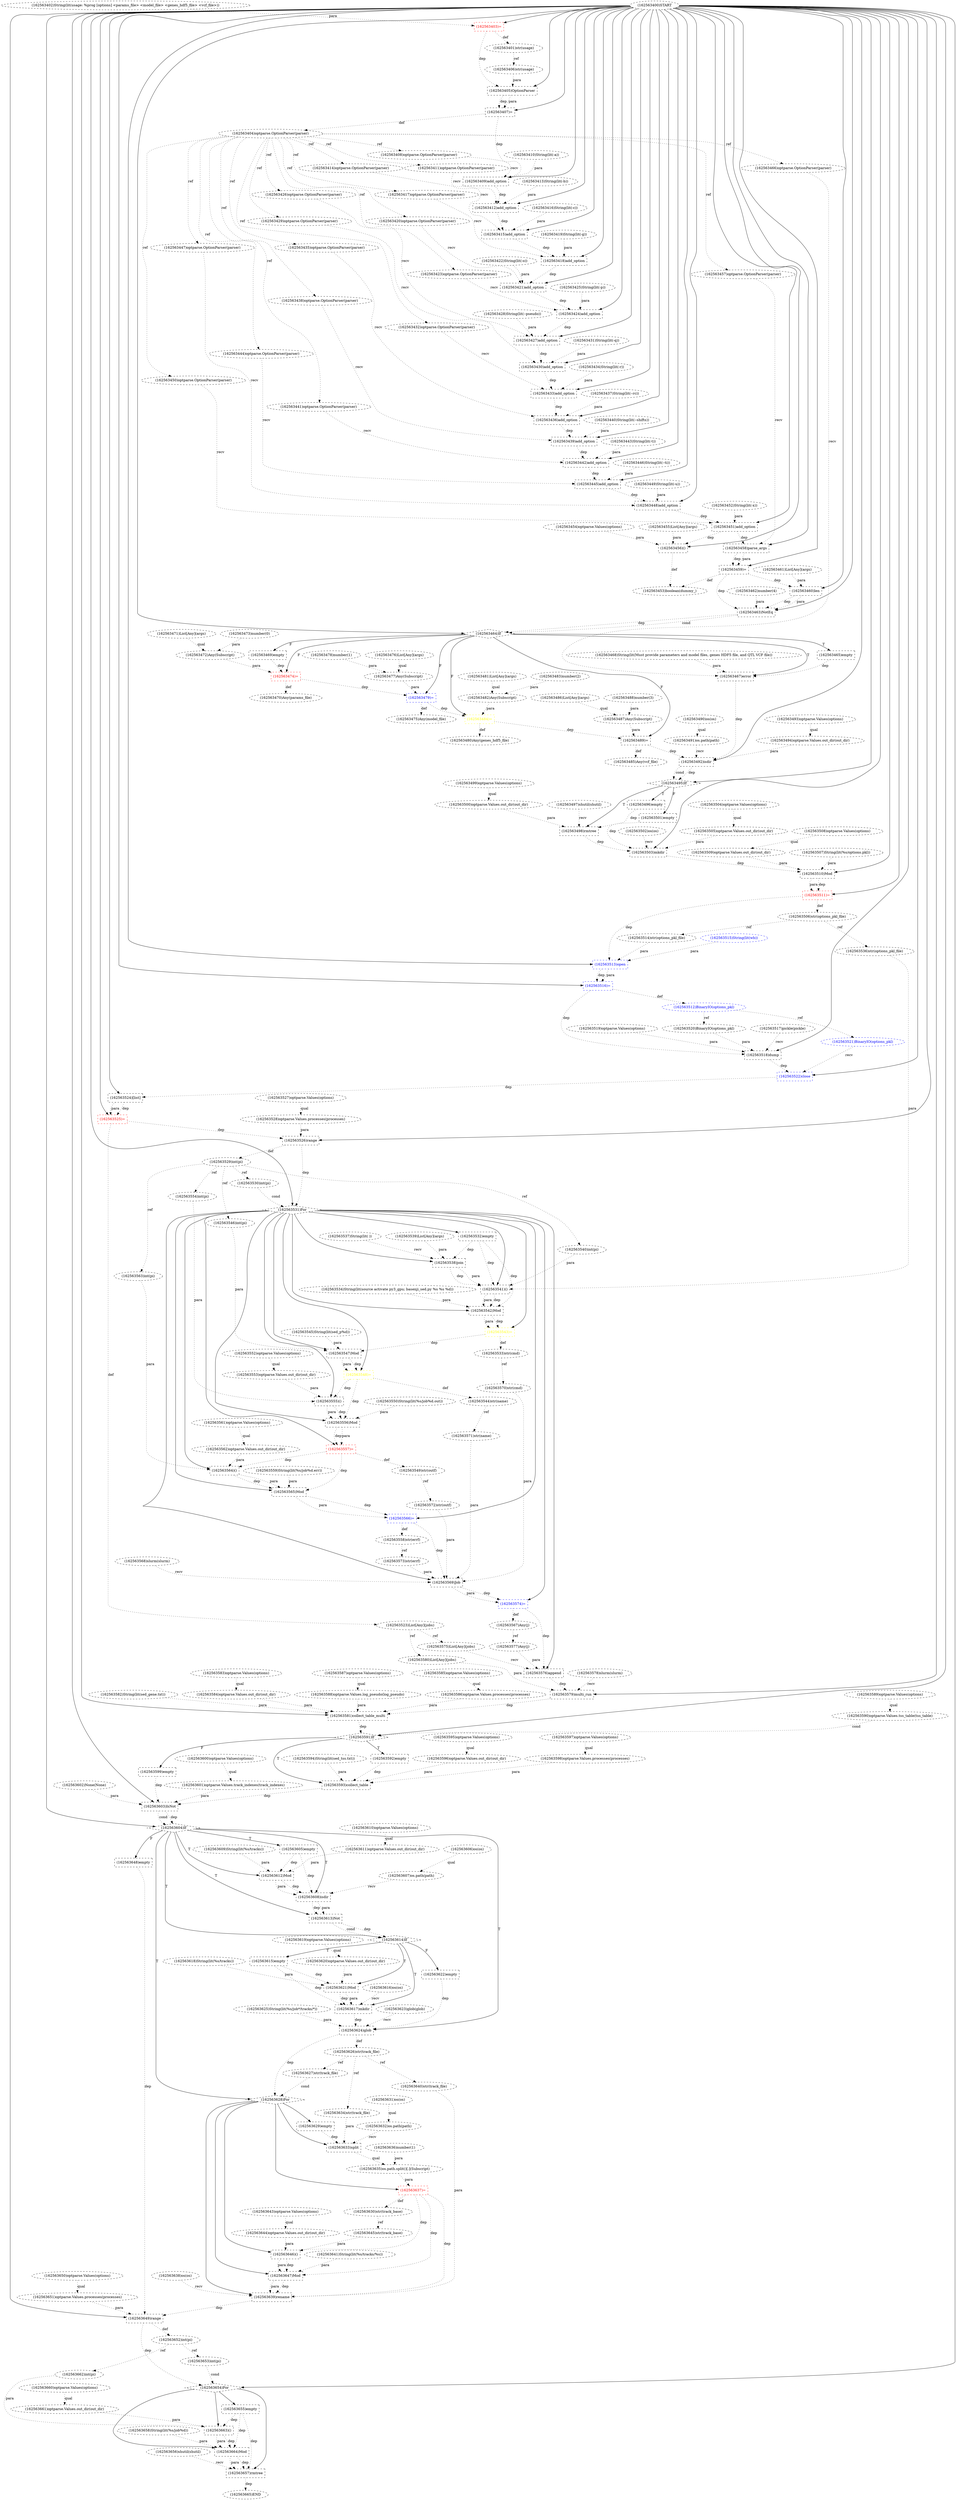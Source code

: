 digraph G {
1 [label="(162563473)number(0)" shape=ellipse style=dashed]
2 [label="(162563536)str(options_pkl_file)" shape=ellipse style=dashed]
3 [label="(162563556)Mod" shape=box style=dashed]
4 [label="(162563409)add_option" shape=box style=dashed]
5 [label="(162563622)empty" shape=box style=dashed]
6 [label="(162563505)optparse.Values.out_dir(out_dir)" shape=ellipse style=dashed]
7 [label="(162563446)String(lit(--ti))" shape=ellipse style=dashed]
8 [label="(162563519)optparse.Values(options)" shape=ellipse style=dashed]
9 [label="(162563577)Any(j)" shape=ellipse style=dashed]
10 [label="(162563567)Any(j)" shape=ellipse style=dashed]
11 [label="(162563452)String(lit(-x))" shape=ellipse style=dashed]
12 [label="(162563476)List[Any](args)" shape=ellipse style=dashed]
13 [label="(162563455)List[Any](args)" shape=ellipse style=dashed]
14 [label="(162563529)int(pi)" shape=ellipse style=dashed]
15 [label="(162563603)IsNot" shape=box style=dashed]
16 [label="(162563614)If" shape=diamond style=dashed]
17 [label="(162563657)rmtree" shape=box style=dashed]
18 [label="(162563479)=" shape=box style=dashed color=blue fontcolor=blue]
19 [label="(162563403)=" shape=box style=dashed color=red fontcolor=red]
20 [label="(162563557)=" shape=box style=dashed color=red fontcolor=red]
21 [label="(162563439)add_option" shape=box style=dashed]
22 [label="(162563499)optparse.Values(options)" shape=ellipse style=dashed]
23 [label="(162563498)rmtree" shape=box style=dashed]
24 [label="(162563407)=" shape=box style=dashed color=black fontcolor=black]
25 [label="(162563586)optparse.Values.processes(processes)" shape=ellipse style=dashed]
26 [label="(162563406)str(usage)" shape=ellipse style=dashed]
27 [label="(162563623)glob(glob)" shape=ellipse style=dashed]
28 [label="(162563413)String(lit(-b))" shape=ellipse style=dashed]
29 [label="(162563662)int(pi)" shape=ellipse style=dashed]
30 [label="(162563554)int(pi)" shape=ellipse style=dashed]
31 [label="(162563421)add_option" shape=box style=dashed]
32 [label="(162563470)Any(params_file)" shape=ellipse style=dashed]
33 [label="(162563544)str(name)" shape=ellipse style=dashed]
34 [label="(162563578)slurm(slurm)" shape=ellipse style=dashed]
35 [label="(162563582)String(lit(sed_gene.txt))" shape=ellipse style=dashed]
36 [label="(162563526)range" shape=box style=dashed]
37 [label="(162563461)List[Any](args)" shape=ellipse style=dashed]
38 [label="(162563549)str(outf)" shape=ellipse style=dashed]
39 [label="(162563579)multi_run" shape=box style=dashed]
40 [label="(162563584)optparse.Values.out_dir(out_dir)" shape=ellipse style=dashed]
41 [label="(162563588)optparse.Values.log_pseudo(log_pseudo)" shape=ellipse style=dashed]
42 [label="(162563617)mkdir" shape=box style=dashed]
43 [label="(162563594)String(lit(sed_tss.txt))" shape=ellipse style=dashed]
44 [label="(162563543)=" shape=box style=dashed color=yellow fontcolor=yellow]
45 [label="(162563524)[list]" shape=box style=dashed]
46 [label="(162563462)number(4)" shape=ellipse style=dashed]
47 [label="(162563517)pickle(pickle)" shape=ellipse style=dashed]
48 [label="(162563574)=" shape=box style=dashed color=blue fontcolor=blue]
49 [label="(162563645)str(track_base)" shape=ellipse style=dashed]
50 [label="(162563417)optparse.OptionParser(parser)" shape=ellipse style=dashed]
51 [label="(162563469)empty" shape=box style=dashed]
52 [label="(162563430)add_option" shape=box style=dashed]
53 [label="(162563429)optparse.OptionParser(parser)" shape=ellipse style=dashed]
54 [label="(162563630)str(track_base)" shape=ellipse style=dashed]
55 [label="(162563665)END" style=dashed]
56 [label="(162563628)For" shape=diamond style=dashed]
57 [label="(162563570)str(cmd)" shape=ellipse style=dashed]
58 [label="(162563656)shutil(shutil)" shape=ellipse style=dashed]
59 [label="(162563604)If" shape=diamond style=dashed]
60 [label="(162563447)optparse.OptionParser(parser)" shape=ellipse style=dashed]
61 [label="(162563658)String(lit(%s/job%d))" shape=ellipse style=dashed]
62 [label="(162563487)Any(Subscript)" shape=ellipse style=dashed]
63 [label="(162563626)str(track_file)" shape=ellipse style=dashed]
64 [label="(162563428)String(lit(--pseudo))" shape=ellipse style=dashed]
65 [label="(162563660)optparse.Values(options)" shape=ellipse style=dashed]
66 [label="(162563431)String(lit(-q))" shape=ellipse style=dashed]
67 [label="(162563405)OptionParser" shape=box style=dashed]
68 [label="(162563627)str(track_file)" shape=ellipse style=dashed]
69 [label="(162563612)Mod" shape=box style=dashed]
70 [label="(162563572)str(outf)" shape=ellipse style=dashed]
71 [label="(162563525)=" shape=box style=dashed color=red fontcolor=red]
72 [label="(162563500)optparse.Values.out_dir(out_dir)" shape=ellipse style=dashed]
73 [label="(162563416)String(lit(-c))" shape=ellipse style=dashed]
74 [label="(162563453)boolean(dummy_)" shape=ellipse style=dashed]
75 [label="(162563597)optparse.Values(options)" shape=ellipse style=dashed]
76 [label="(162563640)str(track_file)" shape=ellipse style=dashed]
77 [label="(162563644)optparse.Values.out_dir(out_dir)" shape=ellipse style=dashed]
78 [label="(162563477)Any(Subscript)" shape=ellipse style=dashed]
79 [label="(162563540)int(pi)" shape=ellipse style=dashed]
80 [label="(162563532)empty" shape=box style=dashed]
81 [label="(162563466)optparse.OptionParser(parser)" shape=ellipse style=dashed]
82 [label="(162563545)String(lit(sed_p%d))" shape=ellipse style=dashed]
83 [label="(162563550)String(lit(%s/job%d.out))" shape=ellipse style=dashed]
84 [label="(162563472)Any(Subscript)" shape=ellipse style=dashed]
85 [label="(162563502)os(os)" shape=ellipse style=dashed]
86 [label="(162563555)()" shape=box style=dashed]
87 [label="(162563503)mkdir" shape=box style=dashed]
88 [label="(162563457)optparse.OptionParser(parser)" shape=ellipse style=dashed]
89 [label="(162563460)len" shape=box style=dashed]
90 [label="(162563425)String(lit(-p))" shape=ellipse style=dashed]
91 [label="(162563561)optparse.Values(options)" shape=ellipse style=dashed]
92 [label="(162563509)optparse.Values.out_dir(out_dir)" shape=ellipse style=dashed]
93 [label="(162563511)=" shape=box style=dashed color=red fontcolor=red]
94 [label="(162563539)List[Any](args)" shape=ellipse style=dashed]
95 [label="(162563583)optparse.Values(options)" shape=ellipse style=dashed]
96 [label="(162563646)()" shape=box style=dashed]
97 [label="(162563459)=" shape=box style=dashed color=black fontcolor=black]
98 [label="(162563496)empty" shape=box style=dashed]
99 [label="(162563411)optparse.OptionParser(parser)" shape=ellipse style=dashed]
100 [label="(162563651)optparse.Values.processes(processes)" shape=ellipse style=dashed]
101 [label="(162563438)optparse.OptionParser(parser)" shape=ellipse style=dashed]
102 [label="(162563448)add_option" shape=box style=dashed]
103 [label="(162563418)add_option" shape=box style=dashed]
104 [label="(162563636)number(1)" shape=ellipse style=dashed]
105 [label="(162563507)String(lit(%s/options.pkl))" shape=ellipse style=dashed]
106 [label="(162563652)int(pi)" shape=ellipse style=dashed]
107 [label="(162563440)String(lit(--shifts))" shape=ellipse style=dashed]
108 [label="(162563530)int(pi)" shape=ellipse style=dashed]
109 [label="(162563486)List[Any](args)" shape=ellipse style=dashed]
110 [label="(162563520)BinaryIO(options_pkl)" shape=ellipse style=dashed]
111 [label="(162563638)os(os)" shape=ellipse style=dashed]
112 [label="(162563488)number(3)" shape=ellipse style=dashed]
113 [label="(162563518)dump" shape=box style=dashed]
114 [label="(162563432)optparse.OptionParser(parser)" shape=ellipse style=dashed]
115 [label="(162563402)String(lit(usage: %prog [options] <params_file> <model_file> <genes_hdf5_file> <vcf_file>))" shape=ellipse style=dashed]
116 [label="(162563419)String(lit(-g))" shape=ellipse style=dashed]
117 [label="(162563449)String(lit(-u))" shape=ellipse style=dashed]
118 [label="(162563484)=" shape=box style=dashed color=yellow fontcolor=yellow]
119 [label="(162563442)add_option" shape=box style=dashed]
120 [label="(162563516)=" shape=box style=dashed color=blue fontcolor=blue]
121 [label="(162563596)optparse.Values.out_dir(out_dir)" shape=ellipse style=dashed]
122 [label="(162563497)shutil(shutil)" shape=ellipse style=dashed]
123 [label="(162563635)os.path.split()[.](Subscript)" shape=ellipse style=dashed]
124 [label="(162563637)=" shape=box style=dashed color=red fontcolor=red]
125 [label="(162563474)=" shape=box style=dashed color=red fontcolor=red]
126 [label="(162563576)append" shape=box style=dashed]
127 [label="(162563464)If" shape=diamond style=dashed]
128 [label="(162563558)str(errf)" shape=ellipse style=dashed]
129 [label="(162563552)optparse.Values(options)" shape=ellipse style=dashed]
130 [label="(162563400)START" style=dashed]
131 [label="(162563598)optparse.Values.processes(processes)" shape=ellipse style=dashed]
132 [label="(162563621)Mod" shape=box style=dashed]
133 [label="(162563607)os.path(path)" shape=ellipse style=dashed]
134 [label="(162563475)Any(model_file)" shape=ellipse style=dashed]
135 [label="(162563541)()" shape=box style=dashed]
136 [label="(162563463)NotEq" shape=box style=dashed]
137 [label="(162563454)optparse.Values(options)" shape=ellipse style=dashed]
138 [label="(162563426)optparse.OptionParser(parser)" shape=ellipse style=dashed]
139 [label="(162563575)List[Any](jobs)" shape=ellipse style=dashed]
140 [label="(162563608)isdir" shape=box style=dashed]
141 [label="(162563650)optparse.Values(options)" shape=ellipse style=dashed]
142 [label="(162563654)For" shape=diamond style=dashed]
143 [label="(162563633)split" shape=box style=dashed]
144 [label="(162563412)add_option" shape=box style=dashed]
145 [label="(162563404)optparse.OptionParser(parser)" shape=ellipse style=dashed]
146 [label="(162563632)os.path(path)" shape=ellipse style=dashed]
147 [label="(162563581)collect_table_multi" shape=box style=dashed]
148 [label="(162563602)None(None)" shape=ellipse style=dashed]
149 [label="(162563482)Any(Subscript)" shape=ellipse style=dashed]
150 [label="(162563624)glob" shape=box style=dashed]
151 [label="(162563639)rename" shape=box style=dashed]
152 [label="(162563625)String(lit(%s/job*/tracks/*))" shape=ellipse style=dashed]
153 [label="(162563521)BinaryIO(options_pkl)" shape=ellipse style=dashed color=blue fontcolor=blue]
154 [label="(162563424)add_option" shape=box style=dashed]
155 [label="(162563436)add_option" shape=box style=dashed]
156 [label="(162563468)String(lit(Must provide parameters and model files, genes HDF5 file, and QTL VCF file))" shape=ellipse style=dashed]
157 [label="(162563492)isdir" shape=box style=dashed]
158 [label="(162563508)optparse.Values(options)" shape=ellipse style=dashed]
159 [label="(162563534)String(lit(source activate py3_gpu; basenji_sed.py %s %s %d))" shape=ellipse style=dashed]
160 [label="(162563471)List[Any](args)" shape=ellipse style=dashed]
161 [label="(162563533)str(cmd)" shape=ellipse style=dashed]
162 [label="(162563512)BinaryIO(options_pkl)" shape=ellipse style=dashed color=blue fontcolor=blue]
163 [label="(162563515)String(lit(wb))" shape=ellipse style=dashed color=blue fontcolor=blue]
164 [label="(162563631)os(os)" shape=ellipse style=dashed]
165 [label="(162563415)add_option" shape=box style=dashed]
166 [label="(162563649)range" shape=box style=dashed]
167 [label="(162563562)optparse.Values.out_dir(out_dir)" shape=ellipse style=dashed]
168 [label="(162563615)empty" shape=box style=dashed]
169 [label="(162563495)If" shape=diamond style=dashed]
170 [label="(162563634)str(track_file)" shape=ellipse style=dashed]
171 [label="(162563444)optparse.OptionParser(parser)" shape=ellipse style=dashed]
172 [label="(162563573)str(errf)" shape=ellipse style=dashed]
173 [label="(162563480)Any(genes_hdf5_file)" shape=ellipse style=dashed]
174 [label="(162563564)()" shape=box style=dashed]
175 [label="(162563514)str(options_pkl_file)" shape=ellipse style=dashed]
176 [label="(162563513)open" shape=box style=dashed color=blue fontcolor=blue]
177 [label="(162563527)optparse.Values(options)" shape=ellipse style=dashed]
178 [label="(162563601)optparse.Values.track_indexes(track_indexes)" shape=ellipse style=dashed]
179 [label="(162563522)close" shape=box style=dashed color=blue fontcolor=blue]
180 [label="(162563523)List[Any](jobs)" shape=ellipse style=dashed]
181 [label="(162563610)optparse.Values(options)" shape=ellipse style=dashed]
182 [label="(162563600)optparse.Values(options)" shape=ellipse style=dashed]
183 [label="(162563585)optparse.Values(options)" shape=ellipse style=dashed]
184 [label="(162563648)empty" shape=box style=dashed]
185 [label="(162563592)empty" shape=box style=dashed]
186 [label="(162563653)int(pi)" shape=ellipse style=dashed]
187 [label="(162563483)number(2)" shape=ellipse style=dashed]
188 [label="(162563565)Mod" shape=box style=dashed]
189 [label="(162563587)optparse.Values(options)" shape=ellipse style=dashed]
190 [label="(162563605)empty" shape=box style=dashed]
191 [label="(162563420)optparse.OptionParser(parser)" shape=ellipse style=dashed]
192 [label="(162563504)optparse.Values(options)" shape=ellipse style=dashed]
193 [label="(162563456)()" shape=box style=dashed]
194 [label="(162563611)optparse.Values.out_dir(out_dir)" shape=ellipse style=dashed]
195 [label="(162563494)optparse.Values.out_dir(out_dir)" shape=ellipse style=dashed]
196 [label="(162563408)optparse.OptionParser(parser)" shape=ellipse style=dashed]
197 [label="(162563542)Mod" shape=box style=dashed]
198 [label="(162563661)optparse.Values.out_dir(out_dir)" shape=ellipse style=dashed]
199 [label="(162563620)optparse.Values.out_dir(out_dir)" shape=ellipse style=dashed]
200 [label="(162563641)String(lit(%s/tracks/%s))" shape=ellipse style=dashed]
201 [label="(162563485)Any(vcf_file)" shape=ellipse style=dashed]
202 [label="(162563443)String(lit(-t))" shape=ellipse style=dashed]
203 [label="(162563491)os.path(path)" shape=ellipse style=dashed]
204 [label="(162563590)optparse.Values.tss_table(tss_table)" shape=ellipse style=dashed]
205 [label="(162563451)add_option" shape=box style=dashed]
206 [label="(162563414)optparse.OptionParser(parser)" shape=ellipse style=dashed]
207 [label="(162563589)optparse.Values(options)" shape=ellipse style=dashed]
208 [label="(162563613)Not" shape=box style=dashed]
209 [label="(162563655)empty" shape=box style=dashed]
210 [label="(162563606)os(os)" shape=ellipse style=dashed]
211 [label="(162563501)empty" shape=box style=dashed]
212 [label="(162563489)=" shape=box style=dashed color=black fontcolor=black]
213 [label="(162563569)Job" shape=box style=dashed]
214 [label="(162563546)int(pi)" shape=ellipse style=dashed]
215 [label="(162563437)String(lit(--rc))" shape=ellipse style=dashed]
216 [label="(162563619)optparse.Values(options)" shape=ellipse style=dashed]
217 [label="(162563450)optparse.OptionParser(parser)" shape=ellipse style=dashed]
218 [label="(162563643)optparse.Values(options)" shape=ellipse style=dashed]
219 [label="(162563568)slurm(slurm)" shape=ellipse style=dashed]
220 [label="(162563629)empty" shape=box style=dashed]
221 [label="(162563481)List[Any](args)" shape=ellipse style=dashed]
222 [label="(162563458)parse_args" shape=box style=dashed]
223 [label="(162563510)Mod" shape=box style=dashed]
224 [label="(162563559)String(lit(%s/job%d.err))" shape=ellipse style=dashed]
225 [label="(162563595)optparse.Values(options)" shape=ellipse style=dashed]
226 [label="(162563593)collect_table" shape=box style=dashed]
227 [label="(162563528)optparse.Values.processes(processes)" shape=ellipse style=dashed]
228 [label="(162563580)List[Any](jobs)" shape=ellipse style=dashed]
229 [label="(162563547)Mod" shape=box style=dashed]
230 [label="(162563478)number(1)" shape=ellipse style=dashed]
231 [label="(162563537)String(lit( ))" shape=ellipse style=dashed]
232 [label="(162563441)optparse.OptionParser(parser)" shape=ellipse style=dashed]
233 [label="(162563538)join" shape=box style=dashed]
234 [label="(162563434)String(lit(-r))" shape=ellipse style=dashed]
235 [label="(162563401)str(usage)" shape=ellipse style=dashed]
236 [label="(162563410)String(lit(-a))" shape=ellipse style=dashed]
237 [label="(162563490)os(os)" shape=ellipse style=dashed]
238 [label="(162563493)optparse.Values(options)" shape=ellipse style=dashed]
239 [label="(162563427)add_option" shape=box style=dashed]
240 [label="(162563618)String(lit(%s/tracks))" shape=ellipse style=dashed]
241 [label="(162563506)str(options_pkl_file)" shape=ellipse style=dashed]
242 [label="(162563591)If" shape=diamond style=dashed]
243 [label="(162563433)add_option" shape=box style=dashed]
244 [label="(162563531)For" shape=diamond style=dashed]
245 [label="(162563563)int(pi)" shape=ellipse style=dashed]
246 [label="(162563599)empty" shape=box style=dashed]
247 [label="(162563435)optparse.OptionParser(parser)" shape=ellipse style=dashed]
248 [label="(162563663)()" shape=box style=dashed]
249 [label="(162563465)empty" shape=box style=dashed]
250 [label="(162563548)=" shape=box style=dashed color=yellow fontcolor=yellow]
251 [label="(162563566)=" shape=box style=dashed color=blue fontcolor=blue]
252 [label="(162563571)str(name)" shape=ellipse style=dashed]
253 [label="(162563423)optparse.OptionParser(parser)" shape=ellipse style=dashed]
254 [label="(162563445)add_option" shape=box style=dashed]
255 [label="(162563647)Mod" shape=box style=dashed]
256 [label="(162563422)String(lit(-o))" shape=ellipse style=dashed]
257 [label="(162563553)optparse.Values.out_dir(out_dir)" shape=ellipse style=dashed]
258 [label="(162563616)os(os)" shape=ellipse style=dashed]
259 [label="(162563664)Mod" shape=box style=dashed]
260 [label="(162563467)error" shape=box style=dashed]
261 [label="(162563609)String(lit(%s/tracks))" shape=ellipse style=dashed]
241 -> 2 [label="ref" style=dotted];
244 -> 3 [label="" style=solid];
83 -> 3 [label="para" style=dotted];
86 -> 3 [label="dep" style=dotted];
86 -> 3 [label="para" style=dotted];
250 -> 3 [label="dep" style=dotted];
130 -> 4 [label="" style=solid];
196 -> 4 [label="recv" style=dotted];
236 -> 4 [label="para" style=dotted];
24 -> 4 [label="dep" style=dotted];
16 -> 5 [label="F"];
192 -> 6 [label="qual" style=dotted];
10 -> 9 [label="ref" style=dotted];
48 -> 10 [label="def" style=dotted];
36 -> 14 [label="def" style=dotted];
130 -> 15 [label="" style=solid];
178 -> 15 [label="para" style=dotted];
148 -> 15 [label="para" style=dotted];
226 -> 15 [label="dep" style=dotted];
246 -> 15 [label="dep" style=dotted];
59 -> 16 [label="T"];
208 -> 16 [label="dep" style=dotted];
208 -> 16 [label="cond" style=dotted];
142 -> 17 [label="" style=solid];
58 -> 17 [label="recv" style=dotted];
259 -> 17 [label="dep" style=dotted];
259 -> 17 [label="para" style=dotted];
209 -> 17 [label="dep" style=dotted];
127 -> 18 [label="F"];
78 -> 18 [label="para" style=dotted];
125 -> 18 [label="dep" style=dotted];
130 -> 19 [label="" style=solid];
115 -> 19 [label="para" style=dotted];
244 -> 20 [label="" style=solid];
3 -> 20 [label="dep" style=dotted];
3 -> 20 [label="para" style=dotted];
130 -> 21 [label="" style=solid];
101 -> 21 [label="recv" style=dotted];
107 -> 21 [label="para" style=dotted];
155 -> 21 [label="dep" style=dotted];
169 -> 23 [label="T"];
122 -> 23 [label="recv" style=dotted];
72 -> 23 [label="para" style=dotted];
98 -> 23 [label="dep" style=dotted];
130 -> 24 [label="" style=solid];
67 -> 24 [label="dep" style=dotted];
67 -> 24 [label="para" style=dotted];
183 -> 25 [label="qual" style=dotted];
235 -> 26 [label="ref" style=dotted];
106 -> 29 [label="ref" style=dotted];
14 -> 30 [label="ref" style=dotted];
130 -> 31 [label="" style=solid];
191 -> 31 [label="recv" style=dotted];
256 -> 31 [label="para" style=dotted];
103 -> 31 [label="dep" style=dotted];
125 -> 32 [label="def" style=dotted];
250 -> 33 [label="def" style=dotted];
130 -> 36 [label="" style=solid];
227 -> 36 [label="para" style=dotted];
71 -> 36 [label="dep" style=dotted];
20 -> 38 [label="def" style=dotted];
130 -> 39 [label="" style=solid];
34 -> 39 [label="recv" style=dotted];
228 -> 39 [label="para" style=dotted];
126 -> 39 [label="dep" style=dotted];
95 -> 40 [label="qual" style=dotted];
189 -> 41 [label="qual" style=dotted];
16 -> 42 [label="T"];
258 -> 42 [label="recv" style=dotted];
132 -> 42 [label="dep" style=dotted];
132 -> 42 [label="para" style=dotted];
168 -> 42 [label="dep" style=dotted];
244 -> 44 [label="" style=solid];
197 -> 44 [label="dep" style=dotted];
197 -> 44 [label="para" style=dotted];
130 -> 45 [label="" style=solid];
179 -> 45 [label="dep" style=dotted];
244 -> 48 [label="" style=solid];
213 -> 48 [label="dep" style=dotted];
213 -> 48 [label="para" style=dotted];
54 -> 49 [label="ref" style=dotted];
145 -> 50 [label="ref" style=dotted];
127 -> 51 [label="F"];
130 -> 52 [label="" style=solid];
53 -> 52 [label="recv" style=dotted];
66 -> 52 [label="para" style=dotted];
239 -> 52 [label="dep" style=dotted];
145 -> 53 [label="ref" style=dotted];
124 -> 54 [label="def" style=dotted];
17 -> 55 [label="dep" style=dotted];
59 -> 56 [label="T"];
150 -> 56 [label="dep" style=dotted];
68 -> 56 [label="cond" style=dotted];
161 -> 57 [label="ref" style=dotted];
130 -> 59 [label="" style=solid];
15 -> 59 [label="dep" style=dotted];
15 -> 59 [label="cond" style=dotted];
145 -> 60 [label="ref" style=dotted];
109 -> 62 [label="qual" style=dotted];
112 -> 62 [label="para" style=dotted];
150 -> 63 [label="def" style=dotted];
130 -> 67 [label="" style=solid];
26 -> 67 [label="para" style=dotted];
19 -> 67 [label="dep" style=dotted];
63 -> 68 [label="ref" style=dotted];
59 -> 69 [label="T"];
261 -> 69 [label="para" style=dotted];
194 -> 69 [label="para" style=dotted];
190 -> 69 [label="dep" style=dotted];
38 -> 70 [label="ref" style=dotted];
130 -> 71 [label="" style=solid];
45 -> 71 [label="dep" style=dotted];
45 -> 71 [label="para" style=dotted];
22 -> 72 [label="qual" style=dotted];
193 -> 74 [label="def" style=dotted];
97 -> 74 [label="def" style=dotted];
63 -> 76 [label="ref" style=dotted];
218 -> 77 [label="qual" style=dotted];
12 -> 78 [label="qual" style=dotted];
230 -> 78 [label="para" style=dotted];
14 -> 79 [label="ref" style=dotted];
244 -> 80 [label="" style=solid];
145 -> 81 [label="ref" style=dotted];
160 -> 84 [label="qual" style=dotted];
1 -> 84 [label="para" style=dotted];
244 -> 86 [label="" style=solid];
257 -> 86 [label="para" style=dotted];
30 -> 86 [label="para" style=dotted];
250 -> 86 [label="dep" style=dotted];
130 -> 87 [label="" style=solid];
85 -> 87 [label="recv" style=dotted];
6 -> 87 [label="para" style=dotted];
23 -> 87 [label="dep" style=dotted];
211 -> 87 [label="dep" style=dotted];
145 -> 88 [label="ref" style=dotted];
130 -> 89 [label="" style=solid];
37 -> 89 [label="para" style=dotted];
97 -> 89 [label="dep" style=dotted];
158 -> 92 [label="qual" style=dotted];
130 -> 93 [label="" style=solid];
223 -> 93 [label="dep" style=dotted];
223 -> 93 [label="para" style=dotted];
56 -> 96 [label="" style=solid];
77 -> 96 [label="para" style=dotted];
49 -> 96 [label="para" style=dotted];
124 -> 96 [label="dep" style=dotted];
130 -> 97 [label="" style=solid];
222 -> 97 [label="dep" style=dotted];
222 -> 97 [label="para" style=dotted];
169 -> 98 [label="T"];
145 -> 99 [label="ref" style=dotted];
141 -> 100 [label="qual" style=dotted];
145 -> 101 [label="ref" style=dotted];
130 -> 102 [label="" style=solid];
60 -> 102 [label="recv" style=dotted];
117 -> 102 [label="para" style=dotted];
254 -> 102 [label="dep" style=dotted];
130 -> 103 [label="" style=solid];
50 -> 103 [label="recv" style=dotted];
116 -> 103 [label="para" style=dotted];
165 -> 103 [label="dep" style=dotted];
166 -> 106 [label="def" style=dotted];
14 -> 108 [label="ref" style=dotted];
162 -> 110 [label="ref" style=dotted];
130 -> 113 [label="" style=solid];
47 -> 113 [label="recv" style=dotted];
8 -> 113 [label="para" style=dotted];
110 -> 113 [label="para" style=dotted];
120 -> 113 [label="dep" style=dotted];
145 -> 114 [label="ref" style=dotted];
127 -> 118 [label="F"];
149 -> 118 [label="para" style=dotted];
18 -> 118 [label="dep" style=dotted];
130 -> 119 [label="" style=solid];
232 -> 119 [label="recv" style=dotted];
202 -> 119 [label="para" style=dotted];
21 -> 119 [label="dep" style=dotted];
130 -> 120 [label="" style=solid];
176 -> 120 [label="dep" style=dotted];
176 -> 120 [label="para" style=dotted];
225 -> 121 [label="qual" style=dotted];
143 -> 123 [label="qual" style=dotted];
104 -> 123 [label="para" style=dotted];
56 -> 124 [label="" style=solid];
123 -> 124 [label="para" style=dotted];
127 -> 125 [label="F"];
84 -> 125 [label="para" style=dotted];
51 -> 125 [label="dep" style=dotted];
244 -> 126 [label="" style=solid];
139 -> 126 [label="recv" style=dotted];
9 -> 126 [label="para" style=dotted];
48 -> 126 [label="dep" style=dotted];
130 -> 127 [label="" style=solid];
136 -> 127 [label="dep" style=dotted];
136 -> 127 [label="cond" style=dotted];
251 -> 128 [label="def" style=dotted];
75 -> 131 [label="qual" style=dotted];
16 -> 132 [label="T"];
240 -> 132 [label="para" style=dotted];
199 -> 132 [label="para" style=dotted];
168 -> 132 [label="dep" style=dotted];
210 -> 133 [label="qual" style=dotted];
18 -> 134 [label="def" style=dotted];
244 -> 135 [label="" style=solid];
2 -> 135 [label="para" style=dotted];
233 -> 135 [label="dep" style=dotted];
233 -> 135 [label="para" style=dotted];
79 -> 135 [label="para" style=dotted];
80 -> 135 [label="dep" style=dotted];
130 -> 136 [label="" style=solid];
89 -> 136 [label="dep" style=dotted];
89 -> 136 [label="para" style=dotted];
46 -> 136 [label="para" style=dotted];
97 -> 136 [label="dep" style=dotted];
145 -> 138 [label="ref" style=dotted];
180 -> 139 [label="ref" style=dotted];
59 -> 140 [label="T"];
133 -> 140 [label="recv" style=dotted];
69 -> 140 [label="dep" style=dotted];
69 -> 140 [label="para" style=dotted];
190 -> 140 [label="dep" style=dotted];
130 -> 142 [label="" style=solid];
166 -> 142 [label="dep" style=dotted];
186 -> 142 [label="cond" style=dotted];
56 -> 143 [label="" style=solid];
146 -> 143 [label="recv" style=dotted];
170 -> 143 [label="para" style=dotted];
220 -> 143 [label="dep" style=dotted];
130 -> 144 [label="" style=solid];
99 -> 144 [label="recv" style=dotted];
28 -> 144 [label="para" style=dotted];
4 -> 144 [label="dep" style=dotted];
24 -> 145 [label="def" style=dotted];
164 -> 146 [label="qual" style=dotted];
130 -> 147 [label="" style=solid];
35 -> 147 [label="para" style=dotted];
40 -> 147 [label="para" style=dotted];
25 -> 147 [label="para" style=dotted];
41 -> 147 [label="para" style=dotted];
39 -> 147 [label="dep" style=dotted];
221 -> 149 [label="qual" style=dotted];
187 -> 149 [label="para" style=dotted];
59 -> 150 [label="T"];
27 -> 150 [label="recv" style=dotted];
152 -> 150 [label="para" style=dotted];
42 -> 150 [label="dep" style=dotted];
5 -> 150 [label="dep" style=dotted];
56 -> 151 [label="" style=solid];
111 -> 151 [label="recv" style=dotted];
76 -> 151 [label="para" style=dotted];
255 -> 151 [label="dep" style=dotted];
255 -> 151 [label="para" style=dotted];
124 -> 151 [label="dep" style=dotted];
162 -> 153 [label="ref" style=dotted];
130 -> 154 [label="" style=solid];
253 -> 154 [label="recv" style=dotted];
90 -> 154 [label="para" style=dotted];
31 -> 154 [label="dep" style=dotted];
130 -> 155 [label="" style=solid];
247 -> 155 [label="recv" style=dotted];
215 -> 155 [label="para" style=dotted];
243 -> 155 [label="dep" style=dotted];
130 -> 157 [label="" style=solid];
203 -> 157 [label="recv" style=dotted];
195 -> 157 [label="para" style=dotted];
260 -> 157 [label="dep" style=dotted];
212 -> 157 [label="dep" style=dotted];
44 -> 161 [label="def" style=dotted];
120 -> 162 [label="def" style=dotted];
130 -> 165 [label="" style=solid];
206 -> 165 [label="recv" style=dotted];
73 -> 165 [label="para" style=dotted];
144 -> 165 [label="dep" style=dotted];
130 -> 166 [label="" style=solid];
100 -> 166 [label="para" style=dotted];
151 -> 166 [label="dep" style=dotted];
184 -> 166 [label="dep" style=dotted];
91 -> 167 [label="qual" style=dotted];
16 -> 168 [label="T"];
130 -> 169 [label="" style=solid];
157 -> 169 [label="dep" style=dotted];
157 -> 169 [label="cond" style=dotted];
63 -> 170 [label="ref" style=dotted];
145 -> 171 [label="ref" style=dotted];
128 -> 172 [label="ref" style=dotted];
118 -> 173 [label="def" style=dotted];
244 -> 174 [label="" style=solid];
167 -> 174 [label="para" style=dotted];
245 -> 174 [label="para" style=dotted];
20 -> 174 [label="dep" style=dotted];
241 -> 175 [label="ref" style=dotted];
130 -> 176 [label="" style=solid];
175 -> 176 [label="para" style=dotted];
163 -> 176 [label="para" style=dotted];
93 -> 176 [label="dep" style=dotted];
182 -> 178 [label="qual" style=dotted];
130 -> 179 [label="" style=solid];
153 -> 179 [label="recv" style=dotted];
113 -> 179 [label="dep" style=dotted];
71 -> 180 [label="def" style=dotted];
59 -> 184 [label="F"];
242 -> 185 [label="T"];
106 -> 186 [label="ref" style=dotted];
244 -> 188 [label="" style=solid];
224 -> 188 [label="para" style=dotted];
174 -> 188 [label="dep" style=dotted];
174 -> 188 [label="para" style=dotted];
20 -> 188 [label="dep" style=dotted];
59 -> 190 [label="T"];
145 -> 191 [label="ref" style=dotted];
130 -> 193 [label="" style=solid];
137 -> 193 [label="para" style=dotted];
13 -> 193 [label="para" style=dotted];
205 -> 193 [label="dep" style=dotted];
181 -> 194 [label="qual" style=dotted];
238 -> 195 [label="qual" style=dotted];
145 -> 196 [label="ref" style=dotted];
244 -> 197 [label="" style=solid];
159 -> 197 [label="para" style=dotted];
135 -> 197 [label="dep" style=dotted];
135 -> 197 [label="para" style=dotted];
80 -> 197 [label="dep" style=dotted];
65 -> 198 [label="qual" style=dotted];
216 -> 199 [label="qual" style=dotted];
212 -> 201 [label="def" style=dotted];
237 -> 203 [label="qual" style=dotted];
207 -> 204 [label="qual" style=dotted];
130 -> 205 [label="" style=solid];
217 -> 205 [label="recv" style=dotted];
11 -> 205 [label="para" style=dotted];
102 -> 205 [label="dep" style=dotted];
145 -> 206 [label="ref" style=dotted];
59 -> 208 [label="T"];
140 -> 208 [label="dep" style=dotted];
140 -> 208 [label="para" style=dotted];
142 -> 209 [label="" style=solid];
169 -> 211 [label="F"];
127 -> 212 [label="F"];
62 -> 212 [label="para" style=dotted];
118 -> 212 [label="dep" style=dotted];
244 -> 213 [label="" style=solid];
219 -> 213 [label="recv" style=dotted];
57 -> 213 [label="para" style=dotted];
252 -> 213 [label="para" style=dotted];
70 -> 213 [label="para" style=dotted];
172 -> 213 [label="para" style=dotted];
251 -> 213 [label="dep" style=dotted];
14 -> 214 [label="ref" style=dotted];
145 -> 217 [label="ref" style=dotted];
56 -> 220 [label="" style=solid];
130 -> 222 [label="" style=solid];
88 -> 222 [label="recv" style=dotted];
205 -> 222 [label="dep" style=dotted];
130 -> 223 [label="" style=solid];
105 -> 223 [label="para" style=dotted];
92 -> 223 [label="para" style=dotted];
87 -> 223 [label="dep" style=dotted];
242 -> 226 [label="T"];
43 -> 226 [label="para" style=dotted];
121 -> 226 [label="para" style=dotted];
131 -> 226 [label="para" style=dotted];
185 -> 226 [label="dep" style=dotted];
177 -> 227 [label="qual" style=dotted];
180 -> 228 [label="ref" style=dotted];
244 -> 229 [label="" style=solid];
82 -> 229 [label="para" style=dotted];
214 -> 229 [label="para" style=dotted];
44 -> 229 [label="dep" style=dotted];
145 -> 232 [label="ref" style=dotted];
244 -> 233 [label="" style=solid];
231 -> 233 [label="recv" style=dotted];
94 -> 233 [label="para" style=dotted];
80 -> 233 [label="dep" style=dotted];
19 -> 235 [label="def" style=dotted];
130 -> 239 [label="" style=solid];
138 -> 239 [label="recv" style=dotted];
64 -> 239 [label="para" style=dotted];
154 -> 239 [label="dep" style=dotted];
93 -> 241 [label="def" style=dotted];
130 -> 242 [label="" style=solid];
204 -> 242 [label="cond" style=dotted];
147 -> 242 [label="dep" style=dotted];
130 -> 243 [label="" style=solid];
114 -> 243 [label="recv" style=dotted];
234 -> 243 [label="para" style=dotted];
52 -> 243 [label="dep" style=dotted];
130 -> 244 [label="" style=solid];
36 -> 244 [label="dep" style=dotted];
108 -> 244 [label="cond" style=dotted];
14 -> 245 [label="ref" style=dotted];
242 -> 246 [label="F"];
145 -> 247 [label="ref" style=dotted];
142 -> 248 [label="" style=solid];
198 -> 248 [label="para" style=dotted];
29 -> 248 [label="para" style=dotted];
209 -> 248 [label="dep" style=dotted];
127 -> 249 [label="T"];
244 -> 250 [label="" style=solid];
229 -> 250 [label="dep" style=dotted];
229 -> 250 [label="para" style=dotted];
244 -> 251 [label="" style=solid];
188 -> 251 [label="dep" style=dotted];
188 -> 251 [label="para" style=dotted];
33 -> 252 [label="ref" style=dotted];
145 -> 253 [label="ref" style=dotted];
130 -> 254 [label="" style=solid];
171 -> 254 [label="recv" style=dotted];
7 -> 254 [label="para" style=dotted];
119 -> 254 [label="dep" style=dotted];
56 -> 255 [label="" style=solid];
200 -> 255 [label="para" style=dotted];
96 -> 255 [label="dep" style=dotted];
96 -> 255 [label="para" style=dotted];
124 -> 255 [label="dep" style=dotted];
129 -> 257 [label="qual" style=dotted];
142 -> 259 [label="" style=solid];
61 -> 259 [label="para" style=dotted];
248 -> 259 [label="dep" style=dotted];
248 -> 259 [label="para" style=dotted];
209 -> 259 [label="dep" style=dotted];
127 -> 260 [label="T"];
81 -> 260 [label="recv" style=dotted];
156 -> 260 [label="para" style=dotted];
249 -> 260 [label="dep" style=dotted];
}